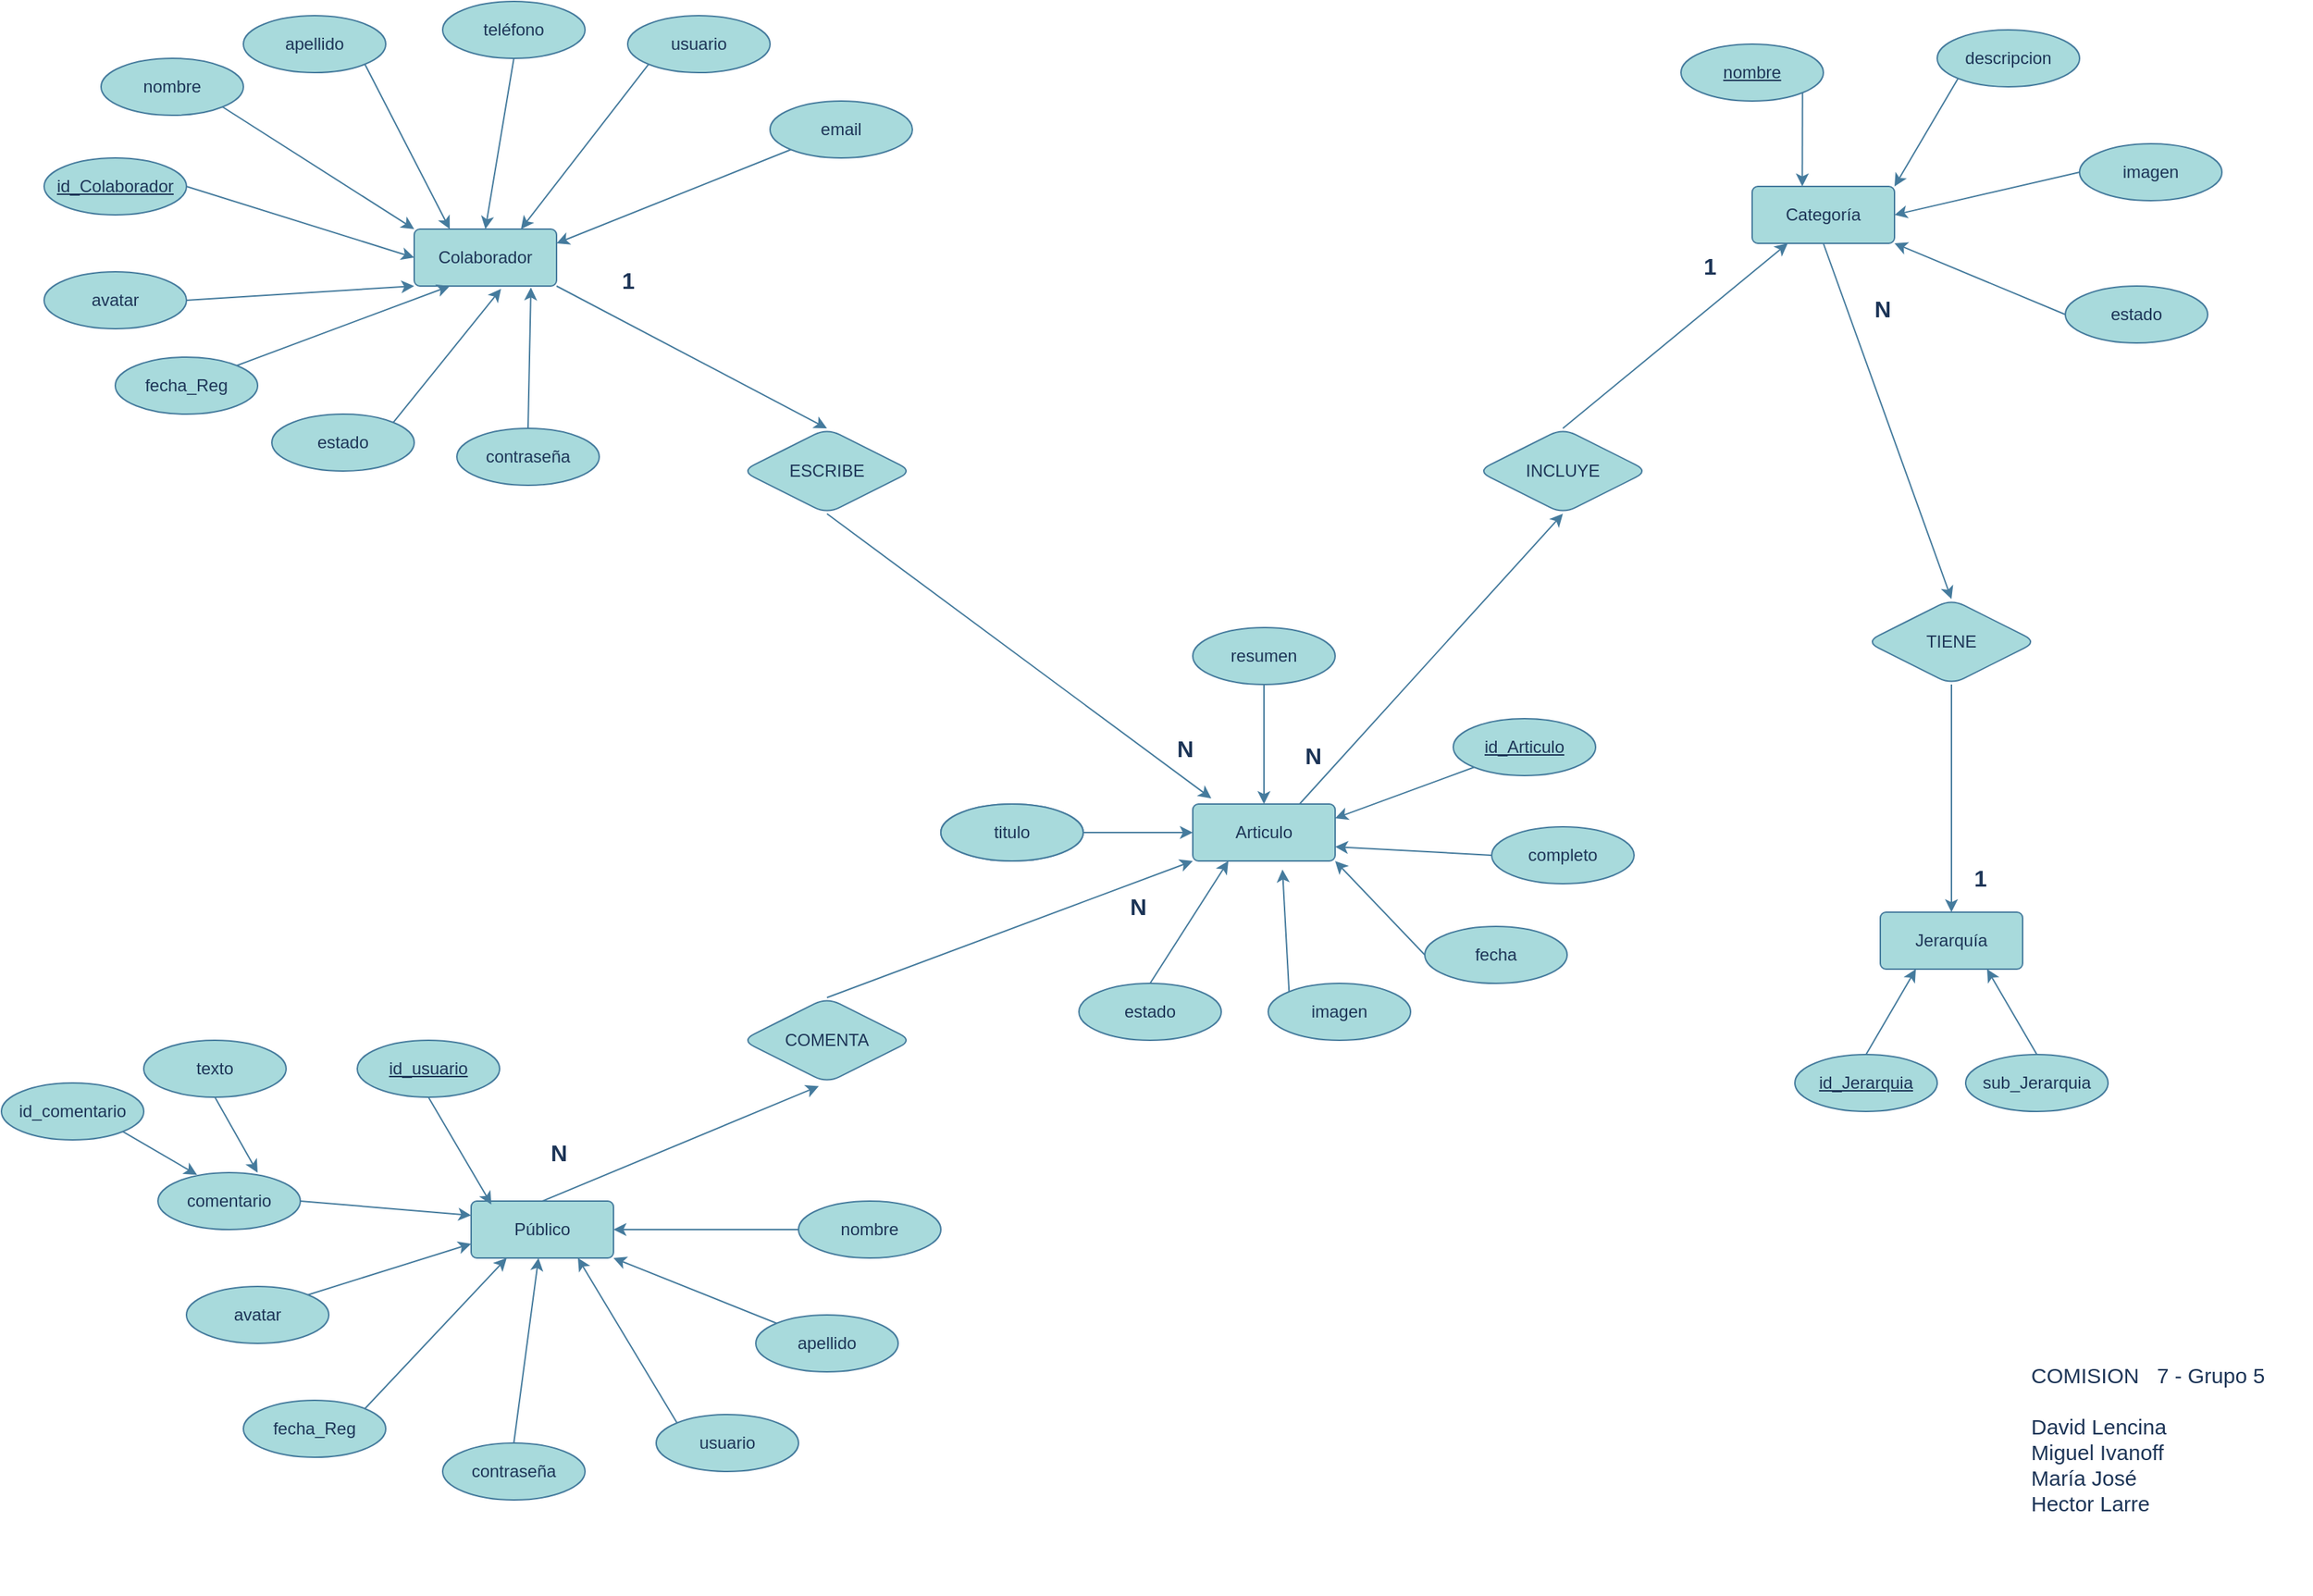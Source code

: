 <mxfile version="21.2.8" type="device">
  <diagram name="Página-1" id="KMNJWnfZoJ_QX7EdaWYS">
    <mxGraphModel dx="720" dy="430" grid="1" gridSize="10" guides="1" tooltips="1" connect="1" arrows="1" fold="1" page="1" pageScale="1" pageWidth="1654" pageHeight="1169" math="0" shadow="0">
      <root>
        <mxCell id="0" />
        <mxCell id="1" parent="0" />
        <mxCell id="n2WPIKl7ri1R_AjDJzSK-76" style="edgeStyle=none;rounded=1;orthogonalLoop=1;jettySize=auto;html=1;exitX=1;exitY=1;exitDx=0;exitDy=0;entryX=0.5;entryY=0;entryDx=0;entryDy=0;labelBackgroundColor=none;strokeColor=#457B9D;fontColor=default;" edge="1" parent="1" source="n2WPIKl7ri1R_AjDJzSK-1" target="n2WPIKl7ri1R_AjDJzSK-75">
          <mxGeometry relative="1" as="geometry" />
        </mxCell>
        <mxCell id="n2WPIKl7ri1R_AjDJzSK-1" value="Colaborador" style="rounded=1;arcSize=10;whiteSpace=wrap;html=1;align=center;labelBackgroundColor=none;fillColor=#A8DADC;strokeColor=#457B9D;fontColor=#1D3557;" vertex="1" parent="1">
          <mxGeometry x="310" y="200" width="100" height="40" as="geometry" />
        </mxCell>
        <mxCell id="n2WPIKl7ri1R_AjDJzSK-74" style="edgeStyle=none;rounded=1;orthogonalLoop=1;jettySize=auto;html=1;exitX=0.75;exitY=0;exitDx=0;exitDy=0;entryX=0.5;entryY=1;entryDx=0;entryDy=0;labelBackgroundColor=none;strokeColor=#457B9D;fontColor=default;" edge="1" parent="1" source="n2WPIKl7ri1R_AjDJzSK-2" target="n2WPIKl7ri1R_AjDJzSK-72">
          <mxGeometry relative="1" as="geometry" />
        </mxCell>
        <mxCell id="n2WPIKl7ri1R_AjDJzSK-2" value="Articulo" style="rounded=1;arcSize=10;whiteSpace=wrap;html=1;align=center;labelBackgroundColor=none;fillColor=#A8DADC;strokeColor=#457B9D;fontColor=#1D3557;" vertex="1" parent="1">
          <mxGeometry x="857" y="604" width="100" height="40" as="geometry" />
        </mxCell>
        <mxCell id="n2WPIKl7ri1R_AjDJzSK-79" style="edgeStyle=none;rounded=1;orthogonalLoop=1;jettySize=auto;html=1;exitX=0.5;exitY=0;exitDx=0;exitDy=0;entryX=0.452;entryY=1.038;entryDx=0;entryDy=0;entryPerimeter=0;labelBackgroundColor=none;strokeColor=#457B9D;fontColor=default;" edge="1" parent="1" source="n2WPIKl7ri1R_AjDJzSK-3" target="n2WPIKl7ri1R_AjDJzSK-78">
          <mxGeometry relative="1" as="geometry" />
        </mxCell>
        <mxCell id="n2WPIKl7ri1R_AjDJzSK-3" value="Público" style="rounded=1;arcSize=10;whiteSpace=wrap;html=1;align=center;labelBackgroundColor=none;fillColor=#A8DADC;strokeColor=#457B9D;fontColor=#1D3557;" vertex="1" parent="1">
          <mxGeometry x="350" y="883" width="100" height="40" as="geometry" />
        </mxCell>
        <mxCell id="n2WPIKl7ri1R_AjDJzSK-71" style="edgeStyle=none;rounded=1;orthogonalLoop=1;jettySize=auto;html=1;exitX=0.5;exitY=1;exitDx=0;exitDy=0;entryX=0.5;entryY=0;entryDx=0;entryDy=0;labelBackgroundColor=none;strokeColor=#457B9D;fontColor=default;" edge="1" parent="1" source="n2WPIKl7ri1R_AjDJzSK-4" target="n2WPIKl7ri1R_AjDJzSK-69">
          <mxGeometry relative="1" as="geometry" />
        </mxCell>
        <mxCell id="n2WPIKl7ri1R_AjDJzSK-4" value="Categoría" style="rounded=1;arcSize=10;whiteSpace=wrap;html=1;align=center;labelBackgroundColor=none;fillColor=#A8DADC;strokeColor=#457B9D;fontColor=#1D3557;" vertex="1" parent="1">
          <mxGeometry x="1250" y="170" width="100" height="40" as="geometry" />
        </mxCell>
        <mxCell id="n2WPIKl7ri1R_AjDJzSK-5" value="Jerarquía" style="rounded=1;arcSize=10;whiteSpace=wrap;html=1;align=center;labelBackgroundColor=none;fillColor=#A8DADC;strokeColor=#457B9D;fontColor=#1D3557;" vertex="1" parent="1">
          <mxGeometry x="1340" y="680" width="100" height="40" as="geometry" />
        </mxCell>
        <mxCell id="n2WPIKl7ri1R_AjDJzSK-18" style="edgeStyle=none;rounded=1;orthogonalLoop=1;jettySize=auto;html=1;exitX=1;exitY=1;exitDx=0;exitDy=0;entryX=0;entryY=0;entryDx=0;entryDy=0;labelBackgroundColor=none;strokeColor=#457B9D;fontColor=default;" edge="1" parent="1" source="n2WPIKl7ri1R_AjDJzSK-8" target="n2WPIKl7ri1R_AjDJzSK-1">
          <mxGeometry relative="1" as="geometry" />
        </mxCell>
        <mxCell id="n2WPIKl7ri1R_AjDJzSK-8" value="nombre" style="ellipse;whiteSpace=wrap;html=1;align=center;labelBackgroundColor=none;fillColor=#A8DADC;strokeColor=#457B9D;fontColor=#1D3557;rounded=1;" vertex="1" parent="1">
          <mxGeometry x="90" y="80" width="100" height="40" as="geometry" />
        </mxCell>
        <mxCell id="n2WPIKl7ri1R_AjDJzSK-23" style="edgeStyle=none;rounded=1;orthogonalLoop=1;jettySize=auto;html=1;exitX=1;exitY=1;exitDx=0;exitDy=0;entryX=0.25;entryY=0;entryDx=0;entryDy=0;labelBackgroundColor=none;strokeColor=#457B9D;fontColor=default;" edge="1" parent="1" source="n2WPIKl7ri1R_AjDJzSK-9" target="n2WPIKl7ri1R_AjDJzSK-1">
          <mxGeometry relative="1" as="geometry" />
        </mxCell>
        <mxCell id="n2WPIKl7ri1R_AjDJzSK-9" value="apellido" style="ellipse;whiteSpace=wrap;html=1;align=center;labelBackgroundColor=none;fillColor=#A8DADC;strokeColor=#457B9D;fontColor=#1D3557;rounded=1;" vertex="1" parent="1">
          <mxGeometry x="190" y="50" width="100" height="40" as="geometry" />
        </mxCell>
        <mxCell id="n2WPIKl7ri1R_AjDJzSK-24" style="edgeStyle=none;rounded=1;orthogonalLoop=1;jettySize=auto;html=1;exitX=0.5;exitY=1;exitDx=0;exitDy=0;entryX=0.5;entryY=0;entryDx=0;entryDy=0;labelBackgroundColor=none;strokeColor=#457B9D;fontColor=default;" edge="1" parent="1" source="n2WPIKl7ri1R_AjDJzSK-10" target="n2WPIKl7ri1R_AjDJzSK-1">
          <mxGeometry relative="1" as="geometry" />
        </mxCell>
        <mxCell id="n2WPIKl7ri1R_AjDJzSK-10" value="teléfono" style="ellipse;whiteSpace=wrap;html=1;align=center;labelBackgroundColor=none;fillColor=#A8DADC;strokeColor=#457B9D;fontColor=#1D3557;rounded=1;" vertex="1" parent="1">
          <mxGeometry x="330" y="40" width="100" height="40" as="geometry" />
        </mxCell>
        <mxCell id="n2WPIKl7ri1R_AjDJzSK-25" style="edgeStyle=none;rounded=1;orthogonalLoop=1;jettySize=auto;html=1;exitX=0;exitY=1;exitDx=0;exitDy=0;entryX=0.75;entryY=0;entryDx=0;entryDy=0;labelBackgroundColor=none;strokeColor=#457B9D;fontColor=default;" edge="1" parent="1" source="n2WPIKl7ri1R_AjDJzSK-11" target="n2WPIKl7ri1R_AjDJzSK-1">
          <mxGeometry relative="1" as="geometry" />
        </mxCell>
        <mxCell id="n2WPIKl7ri1R_AjDJzSK-11" value="usuario" style="ellipse;whiteSpace=wrap;html=1;align=center;labelBackgroundColor=none;fillColor=#A8DADC;strokeColor=#457B9D;fontColor=#1D3557;rounded=1;" vertex="1" parent="1">
          <mxGeometry x="460" y="50" width="100" height="40" as="geometry" />
        </mxCell>
        <mxCell id="n2WPIKl7ri1R_AjDJzSK-26" style="edgeStyle=none;rounded=1;orthogonalLoop=1;jettySize=auto;html=1;exitX=0;exitY=1;exitDx=0;exitDy=0;entryX=1;entryY=0.25;entryDx=0;entryDy=0;labelBackgroundColor=none;strokeColor=#457B9D;fontColor=default;" edge="1" parent="1" source="n2WPIKl7ri1R_AjDJzSK-12" target="n2WPIKl7ri1R_AjDJzSK-1">
          <mxGeometry relative="1" as="geometry" />
        </mxCell>
        <mxCell id="n2WPIKl7ri1R_AjDJzSK-12" value="email" style="ellipse;whiteSpace=wrap;html=1;align=center;labelBackgroundColor=none;fillColor=#A8DADC;strokeColor=#457B9D;fontColor=#1D3557;rounded=1;" vertex="1" parent="1">
          <mxGeometry x="560" y="110" width="100" height="40" as="geometry" />
        </mxCell>
        <mxCell id="n2WPIKl7ri1R_AjDJzSK-20" style="edgeStyle=none;rounded=1;orthogonalLoop=1;jettySize=auto;html=1;exitX=0.5;exitY=0;exitDx=0;exitDy=0;entryX=0.82;entryY=1.025;entryDx=0;entryDy=0;entryPerimeter=0;labelBackgroundColor=none;strokeColor=#457B9D;fontColor=default;" edge="1" parent="1" source="n2WPIKl7ri1R_AjDJzSK-13" target="n2WPIKl7ri1R_AjDJzSK-1">
          <mxGeometry relative="1" as="geometry" />
        </mxCell>
        <mxCell id="n2WPIKl7ri1R_AjDJzSK-13" value="contraseña" style="ellipse;whiteSpace=wrap;html=1;align=center;labelBackgroundColor=none;fillColor=#A8DADC;strokeColor=#457B9D;fontColor=#1D3557;rounded=1;" vertex="1" parent="1">
          <mxGeometry x="340" y="340" width="100" height="40" as="geometry" />
        </mxCell>
        <mxCell id="n2WPIKl7ri1R_AjDJzSK-21" style="edgeStyle=none;rounded=1;orthogonalLoop=1;jettySize=auto;html=1;exitX=1;exitY=0;exitDx=0;exitDy=0;entryX=0.61;entryY=1.05;entryDx=0;entryDy=0;entryPerimeter=0;labelBackgroundColor=none;strokeColor=#457B9D;fontColor=default;" edge="1" parent="1" source="n2WPIKl7ri1R_AjDJzSK-14" target="n2WPIKl7ri1R_AjDJzSK-1">
          <mxGeometry relative="1" as="geometry" />
        </mxCell>
        <mxCell id="n2WPIKl7ri1R_AjDJzSK-14" value="estado" style="ellipse;whiteSpace=wrap;html=1;align=center;labelBackgroundColor=none;fillColor=#A8DADC;strokeColor=#457B9D;fontColor=#1D3557;rounded=1;" vertex="1" parent="1">
          <mxGeometry x="210" y="330" width="100" height="40" as="geometry" />
        </mxCell>
        <mxCell id="n2WPIKl7ri1R_AjDJzSK-22" style="edgeStyle=none;rounded=1;orthogonalLoop=1;jettySize=auto;html=1;exitX=1;exitY=0;exitDx=0;exitDy=0;entryX=0.25;entryY=1;entryDx=0;entryDy=0;labelBackgroundColor=none;strokeColor=#457B9D;fontColor=default;" edge="1" parent="1" source="n2WPIKl7ri1R_AjDJzSK-15" target="n2WPIKl7ri1R_AjDJzSK-1">
          <mxGeometry relative="1" as="geometry" />
        </mxCell>
        <mxCell id="n2WPIKl7ri1R_AjDJzSK-15" value="fecha_Reg" style="ellipse;whiteSpace=wrap;html=1;align=center;labelBackgroundColor=none;fillColor=#A8DADC;strokeColor=#457B9D;fontColor=#1D3557;rounded=1;" vertex="1" parent="1">
          <mxGeometry x="100" y="290" width="100" height="40" as="geometry" />
        </mxCell>
        <mxCell id="n2WPIKl7ri1R_AjDJzSK-19" style="edgeStyle=none;rounded=1;orthogonalLoop=1;jettySize=auto;html=1;exitX=1;exitY=0.5;exitDx=0;exitDy=0;entryX=0;entryY=1;entryDx=0;entryDy=0;labelBackgroundColor=none;strokeColor=#457B9D;fontColor=default;" edge="1" parent="1" source="n2WPIKl7ri1R_AjDJzSK-16" target="n2WPIKl7ri1R_AjDJzSK-1">
          <mxGeometry relative="1" as="geometry" />
        </mxCell>
        <mxCell id="n2WPIKl7ri1R_AjDJzSK-16" value="avatar" style="ellipse;whiteSpace=wrap;html=1;align=center;labelBackgroundColor=none;fillColor=#A8DADC;strokeColor=#457B9D;fontColor=#1D3557;rounded=1;" vertex="1" parent="1">
          <mxGeometry x="50" y="230" width="100" height="40" as="geometry" />
        </mxCell>
        <mxCell id="n2WPIKl7ri1R_AjDJzSK-31" style="edgeStyle=none;rounded=1;orthogonalLoop=1;jettySize=auto;html=1;exitX=0;exitY=1;exitDx=0;exitDy=0;entryX=1;entryY=0;entryDx=0;entryDy=0;labelBackgroundColor=none;strokeColor=#457B9D;fontColor=default;" edge="1" parent="1" source="n2WPIKl7ri1R_AjDJzSK-28" target="n2WPIKl7ri1R_AjDJzSK-4">
          <mxGeometry relative="1" as="geometry" />
        </mxCell>
        <mxCell id="n2WPIKl7ri1R_AjDJzSK-28" value="descripcion" style="ellipse;whiteSpace=wrap;html=1;align=center;labelBackgroundColor=none;fillColor=#A8DADC;strokeColor=#457B9D;fontColor=#1D3557;rounded=1;" vertex="1" parent="1">
          <mxGeometry x="1380" y="60" width="100" height="40" as="geometry" />
        </mxCell>
        <mxCell id="n2WPIKl7ri1R_AjDJzSK-32" style="edgeStyle=none;rounded=1;orthogonalLoop=1;jettySize=auto;html=1;exitX=0;exitY=0.5;exitDx=0;exitDy=0;entryX=1;entryY=0.5;entryDx=0;entryDy=0;labelBackgroundColor=none;strokeColor=#457B9D;fontColor=default;" edge="1" parent="1" source="n2WPIKl7ri1R_AjDJzSK-29" target="n2WPIKl7ri1R_AjDJzSK-4">
          <mxGeometry relative="1" as="geometry" />
        </mxCell>
        <mxCell id="n2WPIKl7ri1R_AjDJzSK-29" value="imagen" style="ellipse;whiteSpace=wrap;html=1;align=center;labelBackgroundColor=none;fillColor=#A8DADC;strokeColor=#457B9D;fontColor=#1D3557;rounded=1;" vertex="1" parent="1">
          <mxGeometry x="1480" y="140" width="100" height="40" as="geometry" />
        </mxCell>
        <mxCell id="n2WPIKl7ri1R_AjDJzSK-33" style="edgeStyle=none;rounded=1;orthogonalLoop=1;jettySize=auto;html=1;exitX=0;exitY=0.5;exitDx=0;exitDy=0;entryX=1;entryY=1;entryDx=0;entryDy=0;labelBackgroundColor=none;strokeColor=#457B9D;fontColor=default;" edge="1" parent="1" source="n2WPIKl7ri1R_AjDJzSK-30" target="n2WPIKl7ri1R_AjDJzSK-4">
          <mxGeometry relative="1" as="geometry" />
        </mxCell>
        <mxCell id="n2WPIKl7ri1R_AjDJzSK-30" value="estado" style="ellipse;whiteSpace=wrap;html=1;align=center;labelBackgroundColor=none;fillColor=#A8DADC;strokeColor=#457B9D;fontColor=#1D3557;rounded=1;" vertex="1" parent="1">
          <mxGeometry x="1470" y="240" width="100" height="40" as="geometry" />
        </mxCell>
        <mxCell id="n2WPIKl7ri1R_AjDJzSK-47" style="edgeStyle=none;rounded=1;orthogonalLoop=1;jettySize=auto;html=1;exitX=1;exitY=0.5;exitDx=0;exitDy=0;entryX=0;entryY=0.5;entryDx=0;entryDy=0;labelBackgroundColor=none;strokeColor=#457B9D;fontColor=default;" edge="1" parent="1" source="n2WPIKl7ri1R_AjDJzSK-35" target="n2WPIKl7ri1R_AjDJzSK-2">
          <mxGeometry relative="1" as="geometry" />
        </mxCell>
        <mxCell id="n2WPIKl7ri1R_AjDJzSK-35" value="titulo" style="ellipse;whiteSpace=wrap;html=1;align=center;labelBackgroundColor=none;fillColor=#A8DADC;strokeColor=#457B9D;fontColor=#1D3557;rounded=1;" vertex="1" parent="1">
          <mxGeometry x="680" y="604" width="100" height="40" as="geometry" />
        </mxCell>
        <mxCell id="n2WPIKl7ri1R_AjDJzSK-42" style="edgeStyle=none;rounded=1;orthogonalLoop=1;jettySize=auto;html=1;exitX=0.5;exitY=1;exitDx=0;exitDy=0;entryX=0.5;entryY=0;entryDx=0;entryDy=0;labelBackgroundColor=none;strokeColor=#457B9D;fontColor=default;" edge="1" parent="1" target="n2WPIKl7ri1R_AjDJzSK-2">
          <mxGeometry relative="1" as="geometry">
            <mxPoint x="907" y="500.0" as="sourcePoint" />
          </mxGeometry>
        </mxCell>
        <mxCell id="n2WPIKl7ri1R_AjDJzSK-43" style="edgeStyle=none;rounded=1;orthogonalLoop=1;jettySize=auto;html=1;exitX=0;exitY=0.5;exitDx=0;exitDy=0;entryX=1;entryY=0.75;entryDx=0;entryDy=0;labelBackgroundColor=none;strokeColor=#457B9D;fontColor=default;" edge="1" parent="1" source="n2WPIKl7ri1R_AjDJzSK-37" target="n2WPIKl7ri1R_AjDJzSK-2">
          <mxGeometry relative="1" as="geometry" />
        </mxCell>
        <mxCell id="n2WPIKl7ri1R_AjDJzSK-37" value="completo" style="ellipse;whiteSpace=wrap;html=1;align=center;labelBackgroundColor=none;fillColor=#A8DADC;strokeColor=#457B9D;fontColor=#1D3557;rounded=1;" vertex="1" parent="1">
          <mxGeometry x="1067" y="620" width="100" height="40" as="geometry" />
        </mxCell>
        <mxCell id="n2WPIKl7ri1R_AjDJzSK-44" style="edgeStyle=none;rounded=1;orthogonalLoop=1;jettySize=auto;html=1;exitX=0;exitY=0.5;exitDx=0;exitDy=0;entryX=1;entryY=1;entryDx=0;entryDy=0;labelBackgroundColor=none;strokeColor=#457B9D;fontColor=default;" edge="1" parent="1" source="n2WPIKl7ri1R_AjDJzSK-38" target="n2WPIKl7ri1R_AjDJzSK-2">
          <mxGeometry relative="1" as="geometry" />
        </mxCell>
        <mxCell id="n2WPIKl7ri1R_AjDJzSK-38" value="fecha" style="ellipse;whiteSpace=wrap;html=1;align=center;labelBackgroundColor=none;fillColor=#A8DADC;strokeColor=#457B9D;fontColor=#1D3557;rounded=1;" vertex="1" parent="1">
          <mxGeometry x="1020" y="690" width="100" height="40" as="geometry" />
        </mxCell>
        <mxCell id="n2WPIKl7ri1R_AjDJzSK-45" style="edgeStyle=none;rounded=1;orthogonalLoop=1;jettySize=auto;html=1;exitX=0;exitY=0;exitDx=0;exitDy=0;labelBackgroundColor=none;strokeColor=#457B9D;fontColor=default;" edge="1" parent="1" source="n2WPIKl7ri1R_AjDJzSK-39">
          <mxGeometry relative="1" as="geometry">
            <mxPoint x="920" y="650" as="targetPoint" />
          </mxGeometry>
        </mxCell>
        <mxCell id="n2WPIKl7ri1R_AjDJzSK-39" value="imagen" style="ellipse;whiteSpace=wrap;html=1;align=center;labelBackgroundColor=none;fillColor=#A8DADC;strokeColor=#457B9D;fontColor=#1D3557;rounded=1;" vertex="1" parent="1">
          <mxGeometry x="910" y="730" width="100" height="40" as="geometry" />
        </mxCell>
        <mxCell id="n2WPIKl7ri1R_AjDJzSK-46" style="edgeStyle=none;rounded=1;orthogonalLoop=1;jettySize=auto;html=1;exitX=0.5;exitY=0;exitDx=0;exitDy=0;entryX=0.25;entryY=1;entryDx=0;entryDy=0;labelBackgroundColor=none;strokeColor=#457B9D;fontColor=default;" edge="1" parent="1" source="n2WPIKl7ri1R_AjDJzSK-40" target="n2WPIKl7ri1R_AjDJzSK-2">
          <mxGeometry relative="1" as="geometry" />
        </mxCell>
        <mxCell id="n2WPIKl7ri1R_AjDJzSK-40" value="estado" style="ellipse;whiteSpace=wrap;html=1;align=center;labelBackgroundColor=none;fillColor=#A8DADC;strokeColor=#457B9D;fontColor=#1D3557;rounded=1;" vertex="1" parent="1">
          <mxGeometry x="777" y="730" width="100" height="40" as="geometry" />
        </mxCell>
        <mxCell id="n2WPIKl7ri1R_AjDJzSK-63" style="edgeStyle=none;rounded=1;orthogonalLoop=1;jettySize=auto;html=1;exitX=0;exitY=0.5;exitDx=0;exitDy=0;entryX=1;entryY=0.5;entryDx=0;entryDy=0;labelBackgroundColor=none;strokeColor=#457B9D;fontColor=default;" edge="1" parent="1" source="n2WPIKl7ri1R_AjDJzSK-48" target="n2WPIKl7ri1R_AjDJzSK-3">
          <mxGeometry relative="1" as="geometry" />
        </mxCell>
        <mxCell id="n2WPIKl7ri1R_AjDJzSK-48" value="nombre" style="ellipse;whiteSpace=wrap;html=1;align=center;labelBackgroundColor=none;fillColor=#A8DADC;strokeColor=#457B9D;fontColor=#1D3557;rounded=1;" vertex="1" parent="1">
          <mxGeometry x="580" y="883" width="100" height="40" as="geometry" />
        </mxCell>
        <mxCell id="n2WPIKl7ri1R_AjDJzSK-62" style="edgeStyle=none;rounded=1;orthogonalLoop=1;jettySize=auto;html=1;exitX=0;exitY=0;exitDx=0;exitDy=0;entryX=1;entryY=1;entryDx=0;entryDy=0;labelBackgroundColor=none;strokeColor=#457B9D;fontColor=default;" edge="1" parent="1" source="n2WPIKl7ri1R_AjDJzSK-49" target="n2WPIKl7ri1R_AjDJzSK-3">
          <mxGeometry relative="1" as="geometry" />
        </mxCell>
        <mxCell id="n2WPIKl7ri1R_AjDJzSK-49" value="apellido" style="ellipse;whiteSpace=wrap;html=1;align=center;labelBackgroundColor=none;fillColor=#A8DADC;strokeColor=#457B9D;fontColor=#1D3557;rounded=1;" vertex="1" parent="1">
          <mxGeometry x="550" y="963" width="100" height="40" as="geometry" />
        </mxCell>
        <mxCell id="n2WPIKl7ri1R_AjDJzSK-61" style="edgeStyle=none;rounded=1;orthogonalLoop=1;jettySize=auto;html=1;exitX=0;exitY=0;exitDx=0;exitDy=0;entryX=0.75;entryY=1;entryDx=0;entryDy=0;labelBackgroundColor=none;strokeColor=#457B9D;fontColor=default;" edge="1" parent="1" source="n2WPIKl7ri1R_AjDJzSK-50" target="n2WPIKl7ri1R_AjDJzSK-3">
          <mxGeometry relative="1" as="geometry" />
        </mxCell>
        <mxCell id="n2WPIKl7ri1R_AjDJzSK-50" value="usuario" style="ellipse;whiteSpace=wrap;html=1;align=center;labelBackgroundColor=none;fillColor=#A8DADC;strokeColor=#457B9D;fontColor=#1D3557;rounded=1;" vertex="1" parent="1">
          <mxGeometry x="480" y="1033" width="100" height="40" as="geometry" />
        </mxCell>
        <mxCell id="n2WPIKl7ri1R_AjDJzSK-60" style="edgeStyle=none;rounded=1;orthogonalLoop=1;jettySize=auto;html=1;exitX=0.5;exitY=0;exitDx=0;exitDy=0;labelBackgroundColor=none;strokeColor=#457B9D;fontColor=default;" edge="1" parent="1" source="n2WPIKl7ri1R_AjDJzSK-51" target="n2WPIKl7ri1R_AjDJzSK-3">
          <mxGeometry relative="1" as="geometry" />
        </mxCell>
        <mxCell id="n2WPIKl7ri1R_AjDJzSK-51" value="contraseña" style="ellipse;whiteSpace=wrap;html=1;align=center;labelBackgroundColor=none;fillColor=#A8DADC;strokeColor=#457B9D;fontColor=#1D3557;rounded=1;" vertex="1" parent="1">
          <mxGeometry x="330" y="1053" width="100" height="40" as="geometry" />
        </mxCell>
        <mxCell id="n2WPIKl7ri1R_AjDJzSK-59" style="edgeStyle=none;rounded=1;orthogonalLoop=1;jettySize=auto;html=1;exitX=1;exitY=0;exitDx=0;exitDy=0;entryX=0.25;entryY=1;entryDx=0;entryDy=0;labelBackgroundColor=none;strokeColor=#457B9D;fontColor=default;" edge="1" parent="1" source="n2WPIKl7ri1R_AjDJzSK-52" target="n2WPIKl7ri1R_AjDJzSK-3">
          <mxGeometry relative="1" as="geometry" />
        </mxCell>
        <mxCell id="n2WPIKl7ri1R_AjDJzSK-52" value="fecha_Reg" style="ellipse;whiteSpace=wrap;html=1;align=center;labelBackgroundColor=none;fillColor=#A8DADC;strokeColor=#457B9D;fontColor=#1D3557;rounded=1;" vertex="1" parent="1">
          <mxGeometry x="190" y="1023" width="100" height="40" as="geometry" />
        </mxCell>
        <mxCell id="n2WPIKl7ri1R_AjDJzSK-58" style="edgeStyle=none;rounded=1;orthogonalLoop=1;jettySize=auto;html=1;exitX=1;exitY=0;exitDx=0;exitDy=0;entryX=0;entryY=0.75;entryDx=0;entryDy=0;labelBackgroundColor=none;strokeColor=#457B9D;fontColor=default;" edge="1" parent="1" source="n2WPIKl7ri1R_AjDJzSK-53" target="n2WPIKl7ri1R_AjDJzSK-3">
          <mxGeometry relative="1" as="geometry" />
        </mxCell>
        <mxCell id="n2WPIKl7ri1R_AjDJzSK-53" value="avatar" style="ellipse;whiteSpace=wrap;html=1;align=center;labelBackgroundColor=none;fillColor=#A8DADC;strokeColor=#457B9D;fontColor=#1D3557;rounded=1;" vertex="1" parent="1">
          <mxGeometry x="150" y="943" width="100" height="40" as="geometry" />
        </mxCell>
        <mxCell id="n2WPIKl7ri1R_AjDJzSK-57" style="edgeStyle=none;rounded=1;orthogonalLoop=1;jettySize=auto;html=1;exitX=1;exitY=0.5;exitDx=0;exitDy=0;entryX=0;entryY=0.25;entryDx=0;entryDy=0;labelBackgroundColor=none;strokeColor=#457B9D;fontColor=default;" edge="1" parent="1" source="n2WPIKl7ri1R_AjDJzSK-54" target="n2WPIKl7ri1R_AjDJzSK-3">
          <mxGeometry relative="1" as="geometry" />
        </mxCell>
        <mxCell id="n2WPIKl7ri1R_AjDJzSK-54" value="comentario" style="ellipse;whiteSpace=wrap;html=1;align=center;labelBackgroundColor=none;fillColor=#A8DADC;strokeColor=#457B9D;fontColor=#1D3557;rounded=1;" vertex="1" parent="1">
          <mxGeometry x="130" y="863" width="100" height="40" as="geometry" />
        </mxCell>
        <mxCell id="n2WPIKl7ri1R_AjDJzSK-64" style="edgeStyle=none;rounded=1;orthogonalLoop=1;jettySize=auto;html=1;exitX=1;exitY=1;exitDx=0;exitDy=0;entryX=0.274;entryY=0.039;entryDx=0;entryDy=0;entryPerimeter=0;labelBackgroundColor=none;strokeColor=#457B9D;fontColor=default;" edge="1" parent="1" source="n2WPIKl7ri1R_AjDJzSK-55" target="n2WPIKl7ri1R_AjDJzSK-54">
          <mxGeometry relative="1" as="geometry" />
        </mxCell>
        <mxCell id="n2WPIKl7ri1R_AjDJzSK-55" value="id_comentario" style="ellipse;whiteSpace=wrap;html=1;align=center;labelBackgroundColor=none;fillColor=#A8DADC;strokeColor=#457B9D;fontColor=#1D3557;rounded=1;" vertex="1" parent="1">
          <mxGeometry x="20" y="800" width="100" height="40" as="geometry" />
        </mxCell>
        <mxCell id="n2WPIKl7ri1R_AjDJzSK-66" style="edgeStyle=none;rounded=1;orthogonalLoop=1;jettySize=auto;html=1;exitX=0.5;exitY=1;exitDx=0;exitDy=0;entryX=0.7;entryY=0;entryDx=0;entryDy=0;entryPerimeter=0;labelBackgroundColor=none;strokeColor=#457B9D;fontColor=default;" edge="1" parent="1" source="n2WPIKl7ri1R_AjDJzSK-56" target="n2WPIKl7ri1R_AjDJzSK-54">
          <mxGeometry relative="1" as="geometry" />
        </mxCell>
        <mxCell id="n2WPIKl7ri1R_AjDJzSK-56" value="texto" style="ellipse;whiteSpace=wrap;html=1;align=center;labelBackgroundColor=none;fillColor=#A8DADC;strokeColor=#457B9D;fontColor=#1D3557;rounded=1;" vertex="1" parent="1">
          <mxGeometry x="120" y="770" width="100" height="40" as="geometry" />
        </mxCell>
        <mxCell id="n2WPIKl7ri1R_AjDJzSK-108" style="edgeStyle=none;rounded=1;orthogonalLoop=1;jettySize=auto;html=1;exitX=0.5;exitY=0;exitDx=0;exitDy=0;entryX=0.75;entryY=1;entryDx=0;entryDy=0;labelBackgroundColor=none;strokeColor=#457B9D;fontColor=default;" edge="1" parent="1" source="n2WPIKl7ri1R_AjDJzSK-67" target="n2WPIKl7ri1R_AjDJzSK-5">
          <mxGeometry relative="1" as="geometry" />
        </mxCell>
        <mxCell id="n2WPIKl7ri1R_AjDJzSK-67" value="sub_Jerarquia" style="ellipse;whiteSpace=wrap;html=1;align=center;labelBackgroundColor=none;fillColor=#A8DADC;strokeColor=#457B9D;fontColor=#1D3557;rounded=1;" vertex="1" parent="1">
          <mxGeometry x="1400" y="780" width="100" height="40" as="geometry" />
        </mxCell>
        <mxCell id="n2WPIKl7ri1R_AjDJzSK-70" style="edgeStyle=none;rounded=1;orthogonalLoop=1;jettySize=auto;html=1;exitX=0.5;exitY=1;exitDx=0;exitDy=0;labelBackgroundColor=none;strokeColor=#457B9D;fontColor=default;" edge="1" parent="1" source="n2WPIKl7ri1R_AjDJzSK-69" target="n2WPIKl7ri1R_AjDJzSK-5">
          <mxGeometry relative="1" as="geometry" />
        </mxCell>
        <mxCell id="n2WPIKl7ri1R_AjDJzSK-69" value="TIENE" style="shape=rhombus;perimeter=rhombusPerimeter;whiteSpace=wrap;html=1;align=center;labelBackgroundColor=none;fillColor=#A8DADC;strokeColor=#457B9D;fontColor=#1D3557;rounded=1;" vertex="1" parent="1">
          <mxGeometry x="1330" y="460" width="120" height="60" as="geometry" />
        </mxCell>
        <mxCell id="n2WPIKl7ri1R_AjDJzSK-110" style="edgeStyle=none;rounded=0;orthogonalLoop=1;jettySize=auto;html=1;exitX=0.5;exitY=0;exitDx=0;exitDy=0;entryX=0.25;entryY=1;entryDx=0;entryDy=0;strokeColor=#457B9D;fontColor=default;labelBackgroundColor=none;" edge="1" parent="1" source="n2WPIKl7ri1R_AjDJzSK-72" target="n2WPIKl7ri1R_AjDJzSK-4">
          <mxGeometry relative="1" as="geometry" />
        </mxCell>
        <mxCell id="n2WPIKl7ri1R_AjDJzSK-72" value="INCLUYE" style="shape=rhombus;perimeter=rhombusPerimeter;whiteSpace=wrap;html=1;align=center;labelBackgroundColor=none;fillColor=#A8DADC;strokeColor=#457B9D;fontColor=#1D3557;rounded=1;" vertex="1" parent="1">
          <mxGeometry x="1057" y="340" width="120" height="60" as="geometry" />
        </mxCell>
        <mxCell id="n2WPIKl7ri1R_AjDJzSK-77" style="edgeStyle=none;rounded=1;orthogonalLoop=1;jettySize=auto;html=1;exitX=0.5;exitY=1;exitDx=0;exitDy=0;entryX=0.13;entryY=-0.1;entryDx=0;entryDy=0;entryPerimeter=0;labelBackgroundColor=none;strokeColor=#457B9D;fontColor=default;" edge="1" parent="1" source="n2WPIKl7ri1R_AjDJzSK-75" target="n2WPIKl7ri1R_AjDJzSK-2">
          <mxGeometry relative="1" as="geometry">
            <mxPoint x="680" y="460" as="sourcePoint" />
          </mxGeometry>
        </mxCell>
        <mxCell id="n2WPIKl7ri1R_AjDJzSK-75" value="ESCRIBE" style="shape=rhombus;perimeter=rhombusPerimeter;whiteSpace=wrap;html=1;align=center;labelBackgroundColor=none;fillColor=#A8DADC;strokeColor=#457B9D;fontColor=#1D3557;rounded=1;" vertex="1" parent="1">
          <mxGeometry x="540" y="340" width="120" height="60" as="geometry" />
        </mxCell>
        <mxCell id="n2WPIKl7ri1R_AjDJzSK-80" style="edgeStyle=none;rounded=1;orthogonalLoop=1;jettySize=auto;html=1;exitX=0.5;exitY=0;exitDx=0;exitDy=0;entryX=0;entryY=1;entryDx=0;entryDy=0;labelBackgroundColor=none;strokeColor=#457B9D;fontColor=default;" edge="1" parent="1" source="n2WPIKl7ri1R_AjDJzSK-78" target="n2WPIKl7ri1R_AjDJzSK-2">
          <mxGeometry relative="1" as="geometry">
            <mxPoint x="700" y="780" as="sourcePoint" />
          </mxGeometry>
        </mxCell>
        <mxCell id="n2WPIKl7ri1R_AjDJzSK-78" value="COMENTA" style="shape=rhombus;perimeter=rhombusPerimeter;whiteSpace=wrap;html=1;align=center;labelBackgroundColor=none;fillColor=#A8DADC;strokeColor=#457B9D;fontColor=#1D3557;rounded=1;" vertex="1" parent="1">
          <mxGeometry x="540" y="740" width="120" height="60" as="geometry" />
        </mxCell>
        <mxCell id="n2WPIKl7ri1R_AjDJzSK-81" value="resumen" style="ellipse;whiteSpace=wrap;html=1;align=center;labelBackgroundColor=none;fillColor=#A8DADC;strokeColor=#457B9D;fontColor=#1D3557;rounded=1;" vertex="1" parent="1">
          <mxGeometry x="857" y="480" width="100" height="40" as="geometry" />
        </mxCell>
        <mxCell id="n2WPIKl7ri1R_AjDJzSK-82" value="titulo" style="ellipse;whiteSpace=wrap;html=1;align=center;labelBackgroundColor=none;fillColor=#A8DADC;strokeColor=#457B9D;fontColor=#1D3557;rounded=1;" vertex="1" parent="1">
          <mxGeometry x="680" y="604" width="100" height="40" as="geometry" />
        </mxCell>
        <mxCell id="n2WPIKl7ri1R_AjDJzSK-86" style="edgeStyle=none;rounded=1;orthogonalLoop=1;jettySize=auto;html=1;exitX=1;exitY=1;exitDx=0;exitDy=0;entryX=0.352;entryY=0;entryDx=0;entryDy=0;entryPerimeter=0;labelBackgroundColor=none;strokeColor=#457B9D;fontColor=default;" edge="1" parent="1" source="n2WPIKl7ri1R_AjDJzSK-84" target="n2WPIKl7ri1R_AjDJzSK-4">
          <mxGeometry relative="1" as="geometry" />
        </mxCell>
        <mxCell id="n2WPIKl7ri1R_AjDJzSK-84" value="nombre" style="ellipse;whiteSpace=wrap;html=1;align=center;fontStyle=4;labelBackgroundColor=none;fillColor=#A8DADC;strokeColor=#457B9D;fontColor=#1D3557;rounded=1;" vertex="1" parent="1">
          <mxGeometry x="1200" y="70" width="100" height="40" as="geometry" />
        </mxCell>
        <mxCell id="n2WPIKl7ri1R_AjDJzSK-88" style="edgeStyle=none;rounded=1;orthogonalLoop=1;jettySize=auto;html=1;exitX=0.5;exitY=1;exitDx=0;exitDy=0;entryX=0.142;entryY=0.06;entryDx=0;entryDy=0;entryPerimeter=0;labelBackgroundColor=none;strokeColor=#457B9D;fontColor=default;" edge="1" parent="1" source="n2WPIKl7ri1R_AjDJzSK-87" target="n2WPIKl7ri1R_AjDJzSK-3">
          <mxGeometry relative="1" as="geometry" />
        </mxCell>
        <mxCell id="n2WPIKl7ri1R_AjDJzSK-87" value="id_usuario" style="ellipse;whiteSpace=wrap;html=1;align=center;fontStyle=4;labelBackgroundColor=none;fillColor=#A8DADC;strokeColor=#457B9D;fontColor=#1D3557;rounded=1;" vertex="1" parent="1">
          <mxGeometry x="270" y="770" width="100" height="40" as="geometry" />
        </mxCell>
        <mxCell id="n2WPIKl7ri1R_AjDJzSK-92" style="edgeStyle=none;rounded=1;orthogonalLoop=1;jettySize=auto;html=1;exitX=0;exitY=1;exitDx=0;exitDy=0;entryX=1;entryY=0.25;entryDx=0;entryDy=0;labelBackgroundColor=none;strokeColor=#457B9D;fontColor=default;" edge="1" parent="1" source="n2WPIKl7ri1R_AjDJzSK-91" target="n2WPIKl7ri1R_AjDJzSK-2">
          <mxGeometry relative="1" as="geometry" />
        </mxCell>
        <mxCell id="n2WPIKl7ri1R_AjDJzSK-91" value="id_Articulo" style="ellipse;whiteSpace=wrap;html=1;align=center;fontStyle=4;labelBackgroundColor=none;fillColor=#A8DADC;strokeColor=#457B9D;fontColor=#1D3557;rounded=1;" vertex="1" parent="1">
          <mxGeometry x="1040" y="544" width="100" height="40" as="geometry" />
        </mxCell>
        <mxCell id="n2WPIKl7ri1R_AjDJzSK-93" value="&lt;font style=&quot;font-size: 16px;&quot;&gt;&lt;b&gt;N&lt;/b&gt;&lt;/font&gt;" style="text;strokeColor=none;fillColor=none;spacingLeft=4;spacingRight=4;overflow=hidden;rotatable=0;points=[[0,0.5],[1,0.5]];portConstraint=eastwest;fontSize=12;whiteSpace=wrap;html=1;labelBackgroundColor=none;fontColor=#1D3557;rounded=1;" vertex="1" parent="1">
          <mxGeometry x="930" y="554" width="40" height="30" as="geometry" />
        </mxCell>
        <mxCell id="n2WPIKl7ri1R_AjDJzSK-94" value="&lt;font style=&quot;font-size: 16px;&quot;&gt;&lt;b&gt;1&lt;/b&gt;&lt;/font&gt;" style="text;strokeColor=none;fillColor=none;spacingLeft=4;spacingRight=4;overflow=hidden;rotatable=0;points=[[0,0.5],[1,0.5]];portConstraint=eastwest;fontSize=12;whiteSpace=wrap;html=1;labelBackgroundColor=none;fontColor=#1D3557;rounded=1;" vertex="1" parent="1">
          <mxGeometry x="1210" y="210" width="40" height="30" as="geometry" />
        </mxCell>
        <mxCell id="n2WPIKl7ri1R_AjDJzSK-95" value="&lt;font style=&quot;font-size: 16px;&quot;&gt;&lt;b&gt;N&lt;/b&gt;&lt;/font&gt;" style="text;strokeColor=none;fillColor=none;spacingLeft=4;spacingRight=4;overflow=hidden;rotatable=0;points=[[0,0.5],[1,0.5]];portConstraint=eastwest;fontSize=12;whiteSpace=wrap;html=1;labelBackgroundColor=none;fontColor=#1D3557;rounded=1;" vertex="1" parent="1">
          <mxGeometry x="840" y="549" width="40" height="30" as="geometry" />
        </mxCell>
        <mxCell id="n2WPIKl7ri1R_AjDJzSK-96" value="&lt;font style=&quot;font-size: 16px;&quot;&gt;&lt;b&gt;1&lt;/b&gt;&lt;/font&gt;" style="text;strokeColor=none;fillColor=none;spacingLeft=4;spacingRight=4;overflow=hidden;rotatable=0;points=[[0,0.5],[1,0.5]];portConstraint=eastwest;fontSize=12;whiteSpace=wrap;html=1;labelBackgroundColor=none;fontColor=#1D3557;rounded=1;" vertex="1" parent="1">
          <mxGeometry x="450" y="220" width="40" height="30" as="geometry" />
        </mxCell>
        <mxCell id="n2WPIKl7ri1R_AjDJzSK-97" value="&lt;font style=&quot;font-size: 16px;&quot;&gt;&lt;b&gt;N&lt;/b&gt;&lt;/font&gt;" style="text;strokeColor=none;fillColor=none;spacingLeft=4;spacingRight=4;overflow=hidden;rotatable=0;points=[[0,0.5],[1,0.5]];portConstraint=eastwest;fontSize=12;whiteSpace=wrap;html=1;labelBackgroundColor=none;fontColor=#1D3557;rounded=1;" vertex="1" parent="1">
          <mxGeometry x="807" y="660" width="40" height="30" as="geometry" />
        </mxCell>
        <mxCell id="n2WPIKl7ri1R_AjDJzSK-98" value="&lt;font style=&quot;font-size: 16px;&quot;&gt;&lt;b&gt;N&lt;/b&gt;&lt;/font&gt;" style="text;strokeColor=none;fillColor=none;spacingLeft=4;spacingRight=4;overflow=hidden;rotatable=0;points=[[0,0.5],[1,0.5]];portConstraint=eastwest;fontSize=12;whiteSpace=wrap;html=1;labelBackgroundColor=none;fontColor=#1D3557;rounded=1;" vertex="1" parent="1">
          <mxGeometry x="400" y="833" width="40" height="30" as="geometry" />
        </mxCell>
        <mxCell id="n2WPIKl7ri1R_AjDJzSK-99" value="&lt;font style=&quot;font-size: 16px;&quot;&gt;&lt;b&gt;N&lt;/b&gt;&lt;/font&gt;" style="text;strokeColor=none;fillColor=none;spacingLeft=4;spacingRight=4;overflow=hidden;rotatable=0;points=[[0,0.5],[1,0.5]];portConstraint=eastwest;fontSize=12;whiteSpace=wrap;html=1;labelBackgroundColor=none;fontColor=#1D3557;rounded=1;" vertex="1" parent="1">
          <mxGeometry x="1330" y="240" width="40" height="30" as="geometry" />
        </mxCell>
        <mxCell id="n2WPIKl7ri1R_AjDJzSK-100" value="&lt;font style=&quot;font-size: 16px;&quot;&gt;&lt;b&gt;1&lt;/b&gt;&lt;/font&gt;" style="text;strokeColor=none;fillColor=none;spacingLeft=4;spacingRight=4;overflow=hidden;rotatable=0;points=[[0,0.5],[1,0.5]];portConstraint=eastwest;fontSize=12;whiteSpace=wrap;html=1;labelBackgroundColor=none;fontColor=#1D3557;rounded=1;" vertex="1" parent="1">
          <mxGeometry x="1400" y="640" width="40" height="30" as="geometry" />
        </mxCell>
        <mxCell id="n2WPIKl7ri1R_AjDJzSK-102" value="&lt;font style=&quot;font-size: 15px;&quot;&gt;COMISION&amp;nbsp; &amp;nbsp;7 - Grupo 5&lt;br&gt;&lt;br&gt;David Lencina&lt;br&gt;Miguel Ivanoff&lt;br&gt;María José&amp;nbsp;&lt;br&gt;Hector Larre&lt;/font&gt;" style="text;strokeColor=none;fillColor=none;spacingLeft=4;spacingRight=4;overflow=hidden;rotatable=0;points=[[0,0.5],[1,0.5]];portConstraint=eastwest;fontSize=12;whiteSpace=wrap;html=1;labelBackgroundColor=none;fontColor=#1D3557;rounded=1;" vertex="1" parent="1">
          <mxGeometry x="1440" y="989.5" width="203" height="167" as="geometry" />
        </mxCell>
        <mxCell id="n2WPIKl7ri1R_AjDJzSK-105" style="edgeStyle=none;rounded=1;orthogonalLoop=1;jettySize=auto;html=1;exitX=1;exitY=0.5;exitDx=0;exitDy=0;entryX=0;entryY=0.5;entryDx=0;entryDy=0;labelBackgroundColor=none;strokeColor=#457B9D;fontColor=default;" edge="1" parent="1" source="n2WPIKl7ri1R_AjDJzSK-104" target="n2WPIKl7ri1R_AjDJzSK-1">
          <mxGeometry relative="1" as="geometry" />
        </mxCell>
        <mxCell id="n2WPIKl7ri1R_AjDJzSK-104" value="id_Colaborador" style="ellipse;whiteSpace=wrap;html=1;align=center;fontStyle=4;labelBackgroundColor=none;fillColor=#A8DADC;strokeColor=#457B9D;fontColor=#1D3557;rounded=1;" vertex="1" parent="1">
          <mxGeometry x="50" y="150" width="100" height="40" as="geometry" />
        </mxCell>
        <mxCell id="n2WPIKl7ri1R_AjDJzSK-107" style="edgeStyle=none;rounded=1;orthogonalLoop=1;jettySize=auto;html=1;exitX=0.5;exitY=0;exitDx=0;exitDy=0;entryX=0.25;entryY=1;entryDx=0;entryDy=0;labelBackgroundColor=none;strokeColor=#457B9D;fontColor=default;" edge="1" parent="1" source="n2WPIKl7ri1R_AjDJzSK-106" target="n2WPIKl7ri1R_AjDJzSK-5">
          <mxGeometry relative="1" as="geometry" />
        </mxCell>
        <mxCell id="n2WPIKl7ri1R_AjDJzSK-106" value="id_Jerarquia" style="ellipse;whiteSpace=wrap;html=1;align=center;fontStyle=4;labelBackgroundColor=none;fillColor=#A8DADC;strokeColor=#457B9D;fontColor=#1D3557;rounded=1;" vertex="1" parent="1">
          <mxGeometry x="1280" y="780" width="100" height="40" as="geometry" />
        </mxCell>
      </root>
    </mxGraphModel>
  </diagram>
</mxfile>
